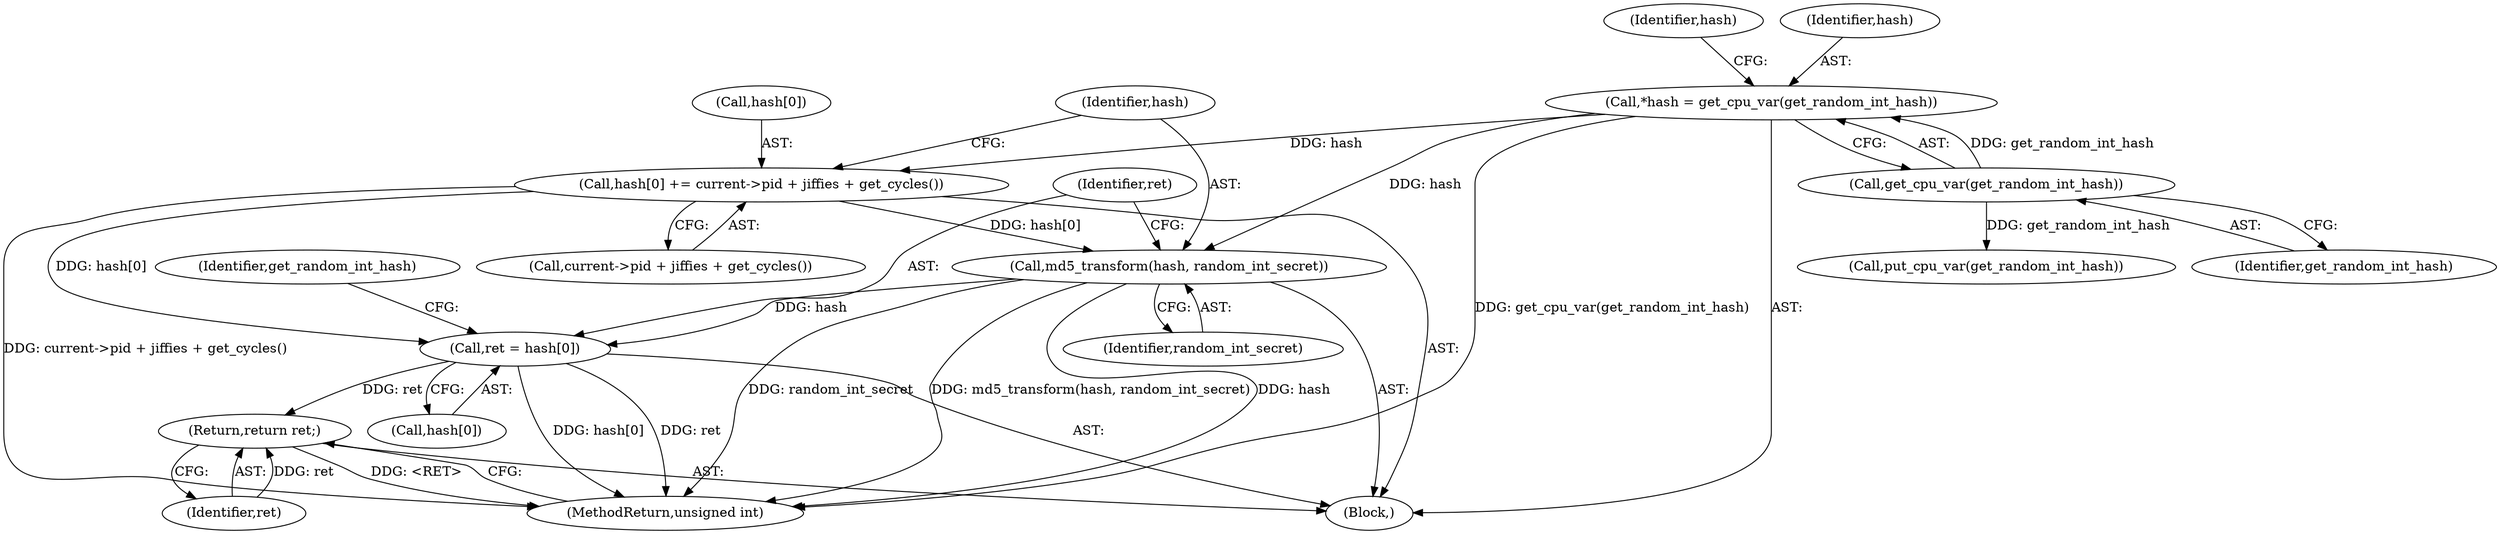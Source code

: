 digraph "0_linux_6e5714eaf77d79ae1c8b47e3e040ff5411b717ec_0@pointer" {
"1000104" [label="(Call,*hash = get_cpu_var(get_random_int_hash))"];
"1000106" [label="(Call,get_cpu_var(get_random_int_hash))"];
"1000109" [label="(Call,hash[0] += current->pid + jiffies + get_cycles())"];
"1000120" [label="(Call,md5_transform(hash, random_int_secret))"];
"1000123" [label="(Call,ret = hash[0])"];
"1000130" [label="(Return,return ret;)"];
"1000109" [label="(Call,hash[0] += current->pid + jiffies + get_cycles())"];
"1000121" [label="(Identifier,hash)"];
"1000123" [label="(Call,ret = hash[0])"];
"1000111" [label="(Identifier,hash)"];
"1000113" [label="(Call,current->pid + jiffies + get_cycles())"];
"1000129" [label="(Identifier,get_random_int_hash)"];
"1000104" [label="(Call,*hash = get_cpu_var(get_random_int_hash))"];
"1000102" [label="(Block,)"];
"1000106" [label="(Call,get_cpu_var(get_random_int_hash))"];
"1000132" [label="(MethodReturn,unsigned int)"];
"1000105" [label="(Identifier,hash)"];
"1000110" [label="(Call,hash[0])"];
"1000130" [label="(Return,return ret;)"];
"1000125" [label="(Call,hash[0])"];
"1000124" [label="(Identifier,ret)"];
"1000128" [label="(Call,put_cpu_var(get_random_int_hash))"];
"1000122" [label="(Identifier,random_int_secret)"];
"1000120" [label="(Call,md5_transform(hash, random_int_secret))"];
"1000131" [label="(Identifier,ret)"];
"1000107" [label="(Identifier,get_random_int_hash)"];
"1000104" -> "1000102"  [label="AST: "];
"1000104" -> "1000106"  [label="CFG: "];
"1000105" -> "1000104"  [label="AST: "];
"1000106" -> "1000104"  [label="AST: "];
"1000111" -> "1000104"  [label="CFG: "];
"1000104" -> "1000132"  [label="DDG: get_cpu_var(get_random_int_hash)"];
"1000106" -> "1000104"  [label="DDG: get_random_int_hash"];
"1000104" -> "1000109"  [label="DDG: hash"];
"1000104" -> "1000120"  [label="DDG: hash"];
"1000106" -> "1000107"  [label="CFG: "];
"1000107" -> "1000106"  [label="AST: "];
"1000106" -> "1000128"  [label="DDG: get_random_int_hash"];
"1000109" -> "1000102"  [label="AST: "];
"1000109" -> "1000113"  [label="CFG: "];
"1000110" -> "1000109"  [label="AST: "];
"1000113" -> "1000109"  [label="AST: "];
"1000121" -> "1000109"  [label="CFG: "];
"1000109" -> "1000132"  [label="DDG: current->pid + jiffies + get_cycles()"];
"1000109" -> "1000120"  [label="DDG: hash[0]"];
"1000109" -> "1000123"  [label="DDG: hash[0]"];
"1000120" -> "1000102"  [label="AST: "];
"1000120" -> "1000122"  [label="CFG: "];
"1000121" -> "1000120"  [label="AST: "];
"1000122" -> "1000120"  [label="AST: "];
"1000124" -> "1000120"  [label="CFG: "];
"1000120" -> "1000132"  [label="DDG: hash"];
"1000120" -> "1000132"  [label="DDG: random_int_secret"];
"1000120" -> "1000132"  [label="DDG: md5_transform(hash, random_int_secret)"];
"1000120" -> "1000123"  [label="DDG: hash"];
"1000123" -> "1000102"  [label="AST: "];
"1000123" -> "1000125"  [label="CFG: "];
"1000124" -> "1000123"  [label="AST: "];
"1000125" -> "1000123"  [label="AST: "];
"1000129" -> "1000123"  [label="CFG: "];
"1000123" -> "1000132"  [label="DDG: hash[0]"];
"1000123" -> "1000132"  [label="DDG: ret"];
"1000123" -> "1000130"  [label="DDG: ret"];
"1000130" -> "1000102"  [label="AST: "];
"1000130" -> "1000131"  [label="CFG: "];
"1000131" -> "1000130"  [label="AST: "];
"1000132" -> "1000130"  [label="CFG: "];
"1000130" -> "1000132"  [label="DDG: <RET>"];
"1000131" -> "1000130"  [label="DDG: ret"];
}
